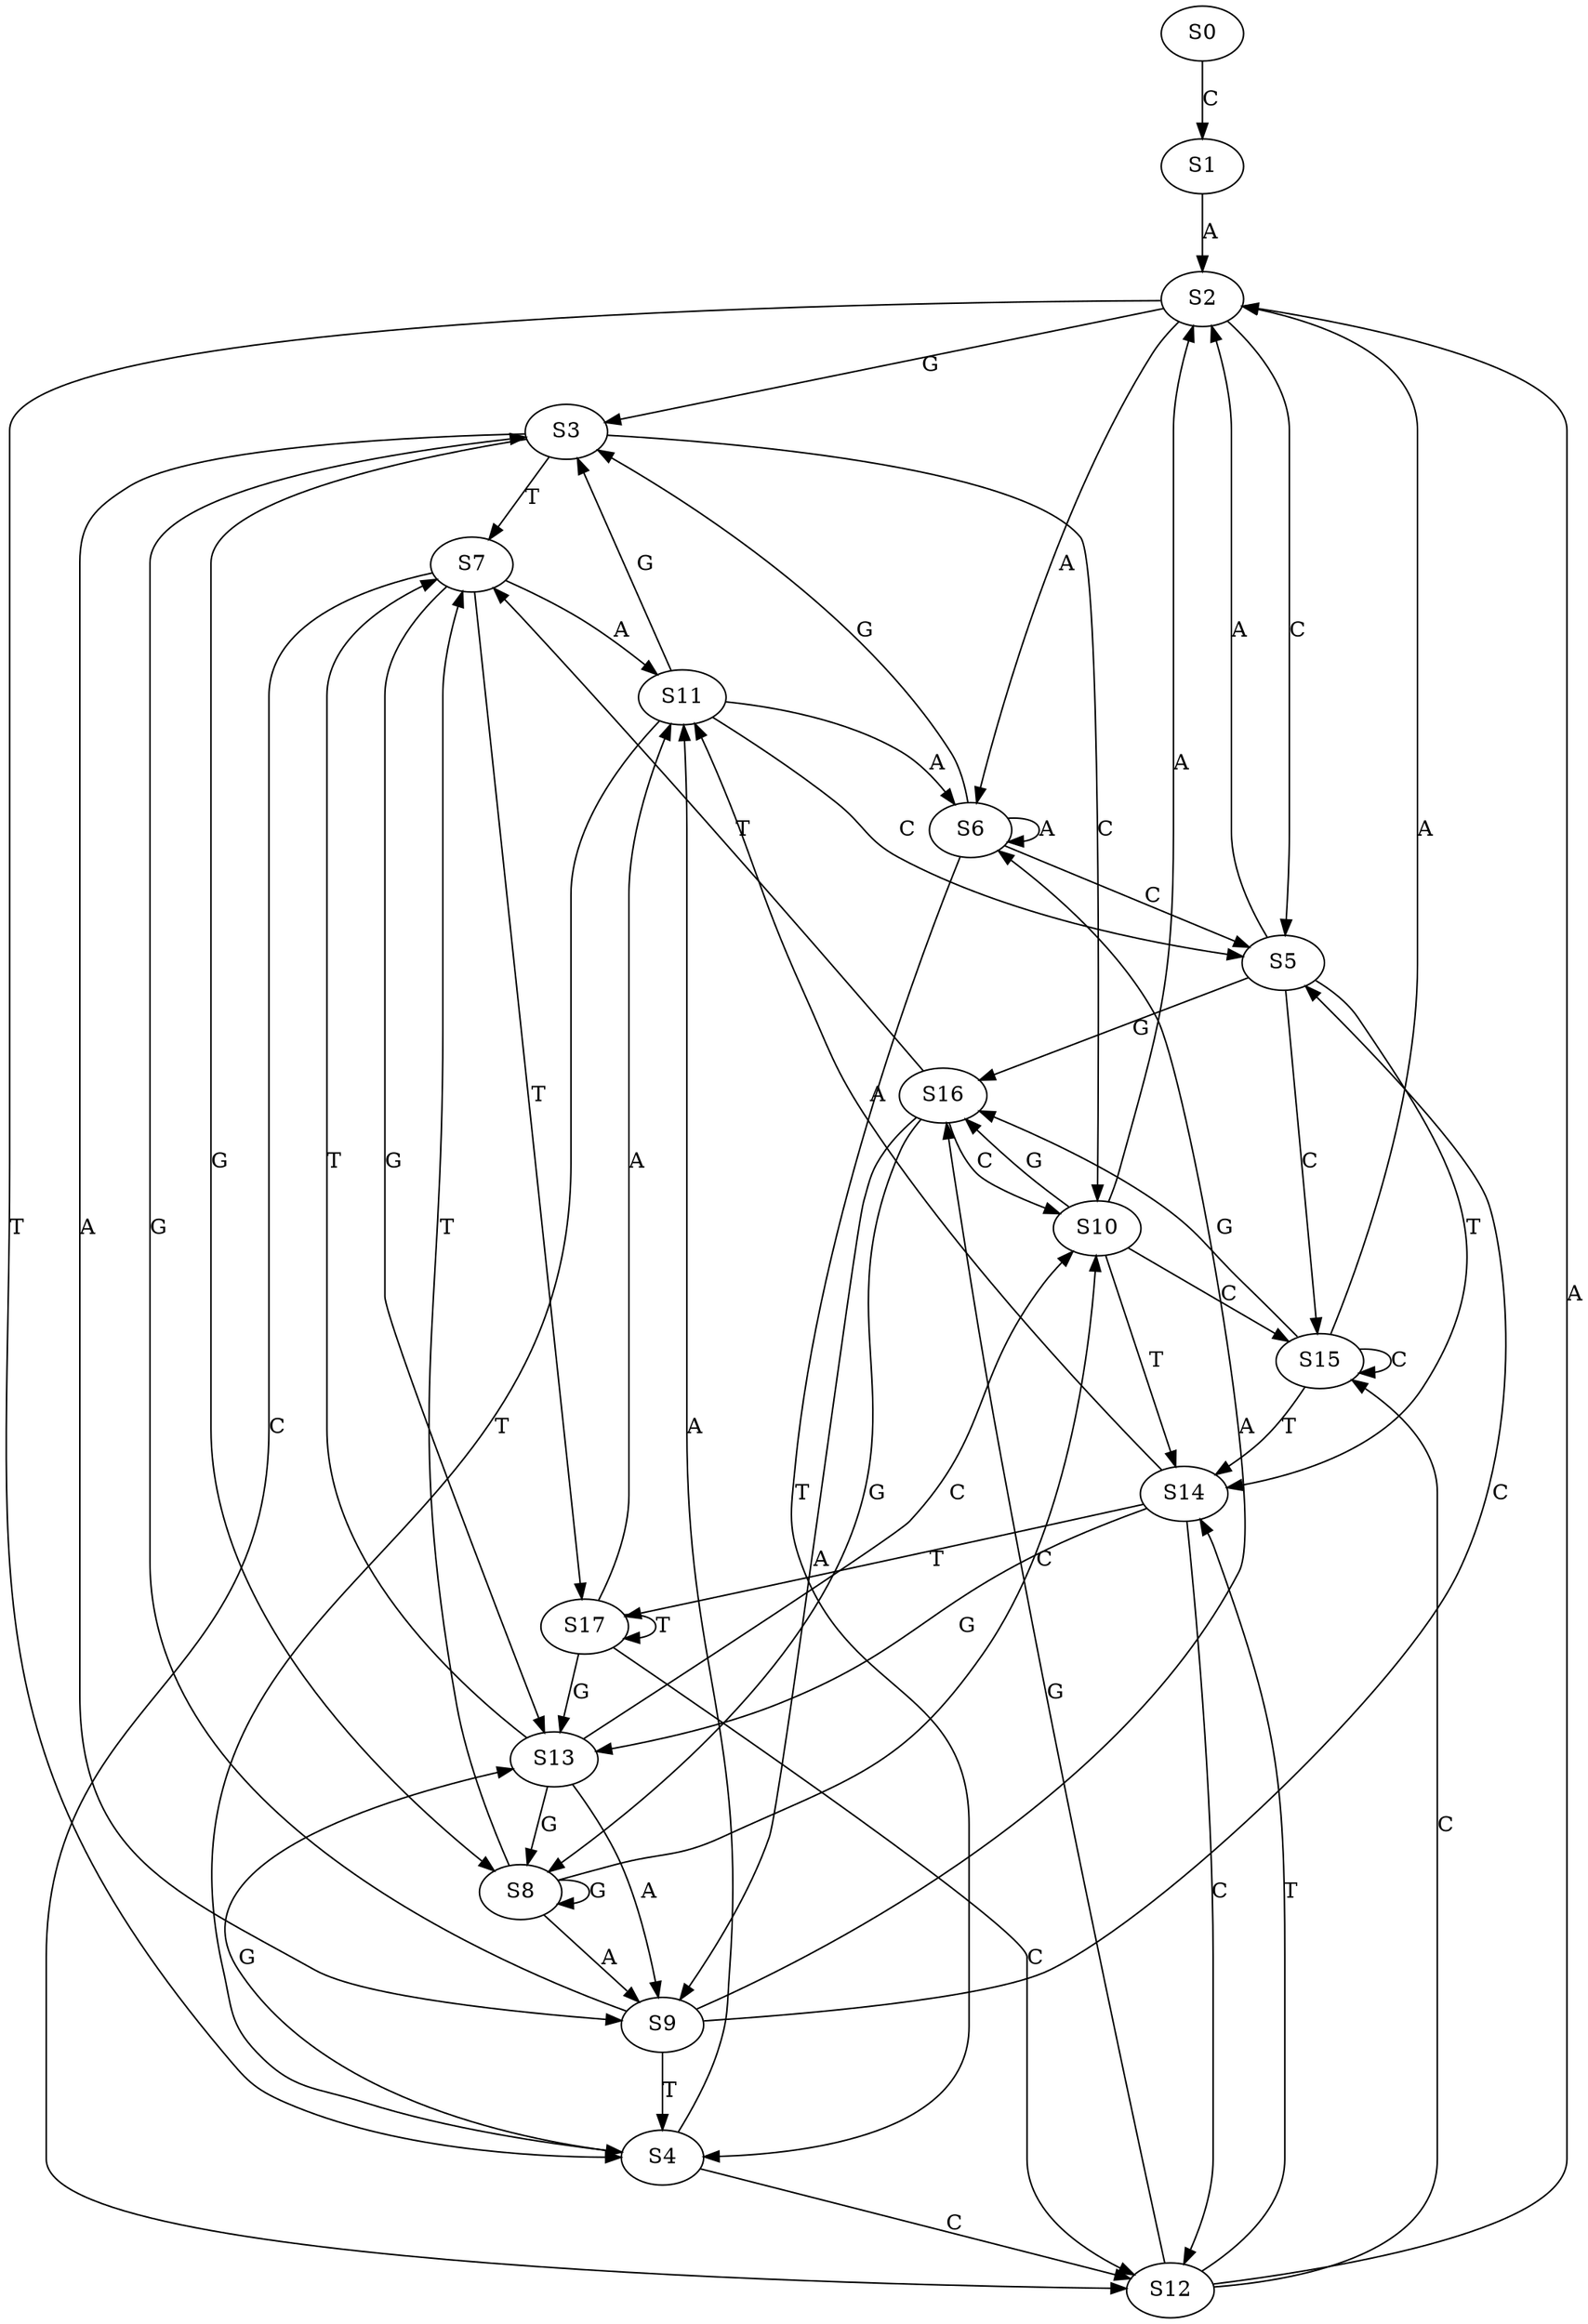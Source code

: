 strict digraph  {
	S0 -> S1 [ label = C ];
	S1 -> S2 [ label = A ];
	S2 -> S3 [ label = G ];
	S2 -> S4 [ label = T ];
	S2 -> S5 [ label = C ];
	S2 -> S6 [ label = A ];
	S3 -> S7 [ label = T ];
	S3 -> S8 [ label = G ];
	S3 -> S9 [ label = A ];
	S3 -> S10 [ label = C ];
	S4 -> S11 [ label = A ];
	S4 -> S12 [ label = C ];
	S4 -> S13 [ label = G ];
	S5 -> S2 [ label = A ];
	S5 -> S14 [ label = T ];
	S5 -> S15 [ label = C ];
	S5 -> S16 [ label = G ];
	S6 -> S4 [ label = T ];
	S6 -> S5 [ label = C ];
	S6 -> S3 [ label = G ];
	S6 -> S6 [ label = A ];
	S7 -> S11 [ label = A ];
	S7 -> S12 [ label = C ];
	S7 -> S13 [ label = G ];
	S7 -> S17 [ label = T ];
	S8 -> S9 [ label = A ];
	S8 -> S7 [ label = T ];
	S8 -> S8 [ label = G ];
	S8 -> S10 [ label = C ];
	S9 -> S3 [ label = G ];
	S9 -> S6 [ label = A ];
	S9 -> S5 [ label = C ];
	S9 -> S4 [ label = T ];
	S10 -> S15 [ label = C ];
	S10 -> S14 [ label = T ];
	S10 -> S16 [ label = G ];
	S10 -> S2 [ label = A ];
	S11 -> S3 [ label = G ];
	S11 -> S4 [ label = T ];
	S11 -> S6 [ label = A ];
	S11 -> S5 [ label = C ];
	S12 -> S14 [ label = T ];
	S12 -> S16 [ label = G ];
	S12 -> S15 [ label = C ];
	S12 -> S2 [ label = A ];
	S13 -> S9 [ label = A ];
	S13 -> S7 [ label = T ];
	S13 -> S10 [ label = C ];
	S13 -> S8 [ label = G ];
	S14 -> S13 [ label = G ];
	S14 -> S12 [ label = C ];
	S14 -> S11 [ label = A ];
	S14 -> S17 [ label = T ];
	S15 -> S16 [ label = G ];
	S15 -> S15 [ label = C ];
	S15 -> S2 [ label = A ];
	S15 -> S14 [ label = T ];
	S16 -> S8 [ label = G ];
	S16 -> S7 [ label = T ];
	S16 -> S9 [ label = A ];
	S16 -> S10 [ label = C ];
	S17 -> S11 [ label = A ];
	S17 -> S12 [ label = C ];
	S17 -> S13 [ label = G ];
	S17 -> S17 [ label = T ];
}
